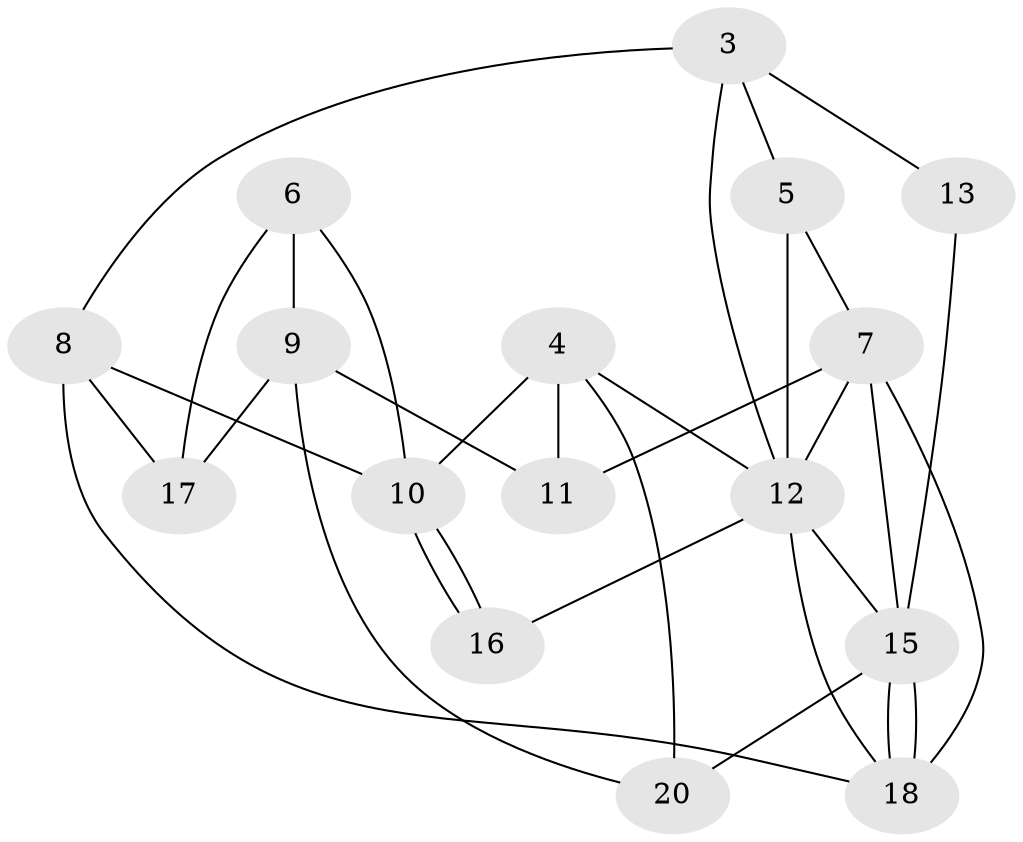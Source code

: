 // Generated by graph-tools (version 1.1) at 2025/46/02/15/25 05:46:28]
// undirected, 16 vertices, 32 edges
graph export_dot {
graph [start="1"]
  node [color=gray90,style=filled];
  3;
  4;
  5;
  6;
  7;
  8 [super="+2"];
  9 [super="+19"];
  10;
  11 [super="+19"];
  12 [super="+14"];
  13 [super="+2"];
  15 [super="+1"];
  16;
  17;
  18 [super="+1"];
  20 [super="+14"];
  3 -- 5;
  3 -- 8;
  3 -- 12;
  3 -- 13;
  4 -- 12;
  4 -- 10;
  4 -- 11;
  4 -- 20;
  5 -- 12;
  5 -- 7;
  6 -- 9;
  6 -- 10;
  6 -- 17;
  7 -- 18;
  7 -- 15;
  7 -- 11;
  7 -- 12;
  8 -- 17;
  8 -- 18;
  8 -- 10;
  9 -- 20;
  9 -- 11;
  9 -- 17;
  10 -- 16;
  10 -- 16;
  12 -- 15;
  12 -- 16;
  12 -- 18;
  13 -- 15;
  15 -- 18;
  15 -- 18;
  15 -- 20;
}
